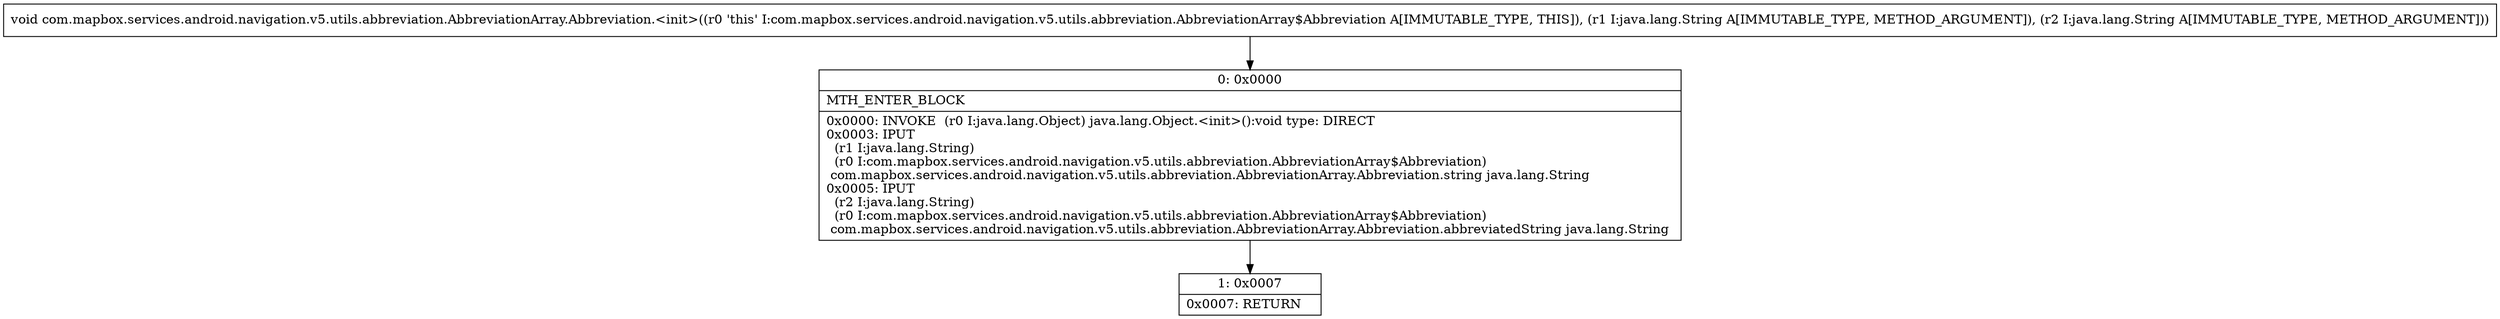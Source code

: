 digraph "CFG forcom.mapbox.services.android.navigation.v5.utils.abbreviation.AbbreviationArray.Abbreviation.\<init\>(Ljava\/lang\/String;Ljava\/lang\/String;)V" {
Node_0 [shape=record,label="{0\:\ 0x0000|MTH_ENTER_BLOCK\l|0x0000: INVOKE  (r0 I:java.lang.Object) java.lang.Object.\<init\>():void type: DIRECT \l0x0003: IPUT  \l  (r1 I:java.lang.String)\l  (r0 I:com.mapbox.services.android.navigation.v5.utils.abbreviation.AbbreviationArray$Abbreviation)\l com.mapbox.services.android.navigation.v5.utils.abbreviation.AbbreviationArray.Abbreviation.string java.lang.String \l0x0005: IPUT  \l  (r2 I:java.lang.String)\l  (r0 I:com.mapbox.services.android.navigation.v5.utils.abbreviation.AbbreviationArray$Abbreviation)\l com.mapbox.services.android.navigation.v5.utils.abbreviation.AbbreviationArray.Abbreviation.abbreviatedString java.lang.String \l}"];
Node_1 [shape=record,label="{1\:\ 0x0007|0x0007: RETURN   \l}"];
MethodNode[shape=record,label="{void com.mapbox.services.android.navigation.v5.utils.abbreviation.AbbreviationArray.Abbreviation.\<init\>((r0 'this' I:com.mapbox.services.android.navigation.v5.utils.abbreviation.AbbreviationArray$Abbreviation A[IMMUTABLE_TYPE, THIS]), (r1 I:java.lang.String A[IMMUTABLE_TYPE, METHOD_ARGUMENT]), (r2 I:java.lang.String A[IMMUTABLE_TYPE, METHOD_ARGUMENT])) }"];
MethodNode -> Node_0;
Node_0 -> Node_1;
}

